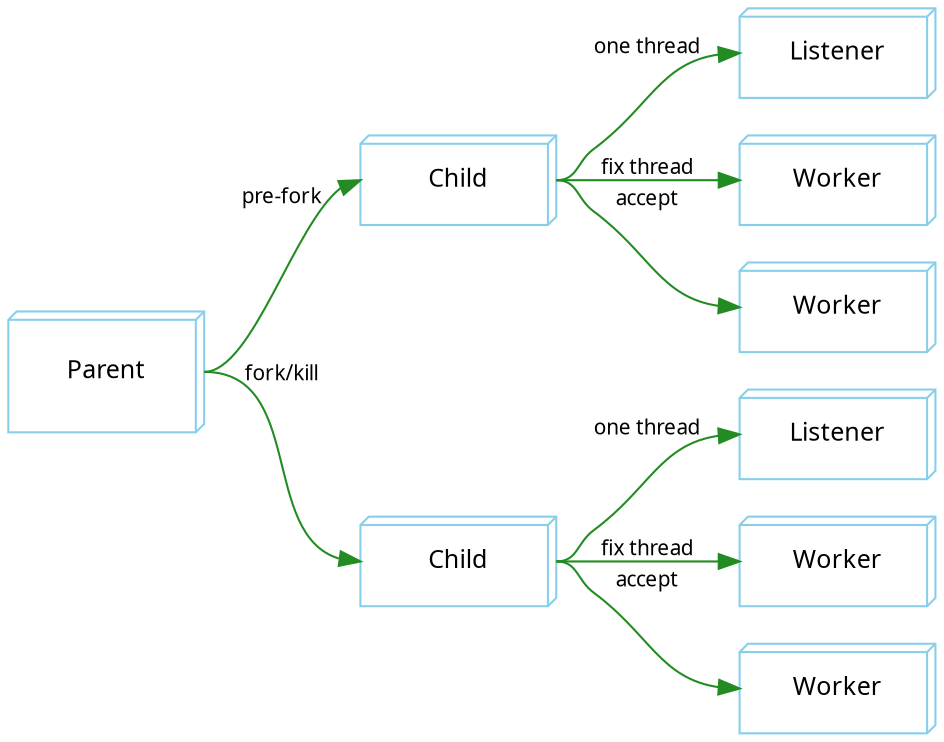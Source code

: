 digraph ngx_process_apache_worker {
   rankdir=LR;
   
   node [shape=box3d, width=1.3, height=0.8, color=skyblue, fontname="Verdana", fontsize=12];
   edge [color=forestgreen, fontname="Verdana", fontsize=10];
  
   Parent [label="Parent", height=0.8];
   Child1 [label="Child", height=0.6];
   Child2 [label="Child", height=0.6];

   Listener1 [label="Listener", height=0.6];
   
   Worker1 [label="Worker", height=0.6];
   Worker2 [label="Worker", height=0.6];
   
   Listener2 [label="Listener", height=0.6];
   
   Worker3 [label="Worker", height=0.6];
   Worker4 [label="Worker", height=0.6];

   Parent:e -> Child1:w [label="pre-fork"];
   Parent:e -> Child2:w [label="fork/kill"];
   
   Child1:e -> Listener1:w [label="one thread"];
   Child1:e -> Worker1:w [label="fix thread", weight=3];
   Child1:e -> Worker2:w [label="accept"];
   
   Child2:e -> Listener2:w [label="one thread"];
   Child2:e -> Worker3:w [label="fix thread", weight=3];
   Child2:e -> Worker4:w [label="accept"];
}